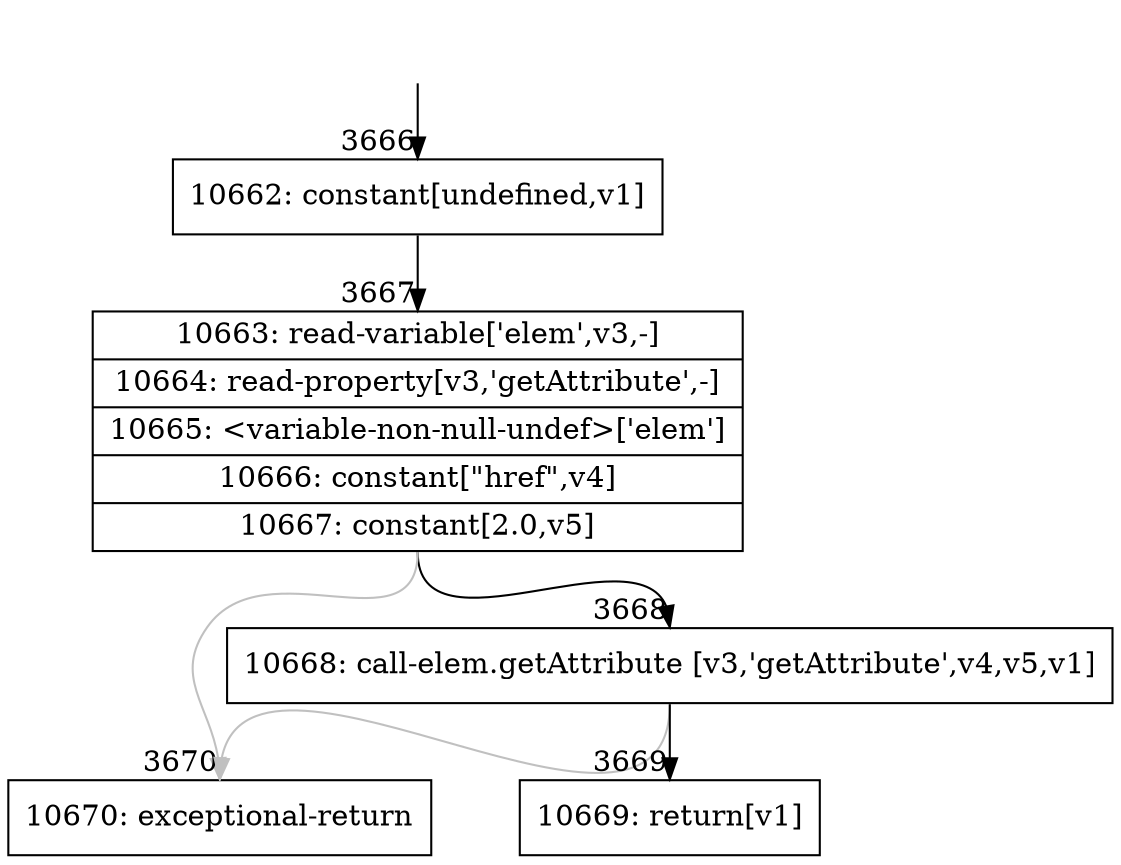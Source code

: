 digraph {
rankdir="TD"
BB_entry239[shape=none,label=""];
BB_entry239 -> BB3666 [tailport=s, headport=n, headlabel="    3666"]
BB3666 [shape=record label="{10662: constant[undefined,v1]}" ] 
BB3666 -> BB3667 [tailport=s, headport=n, headlabel="      3667"]
BB3667 [shape=record label="{10663: read-variable['elem',v3,-]|10664: read-property[v3,'getAttribute',-]|10665: \<variable-non-null-undef\>['elem']|10666: constant[\"href\",v4]|10667: constant[2.0,v5]}" ] 
BB3667 -> BB3668 [tailport=s, headport=n, headlabel="      3668"]
BB3667 -> BB3670 [tailport=s, headport=n, color=gray, headlabel="      3670"]
BB3668 [shape=record label="{10668: call-elem.getAttribute [v3,'getAttribute',v4,v5,v1]}" ] 
BB3668 -> BB3669 [tailport=s, headport=n, headlabel="      3669"]
BB3668 -> BB3670 [tailport=s, headport=n, color=gray]
BB3669 [shape=record label="{10669: return[v1]}" ] 
BB3670 [shape=record label="{10670: exceptional-return}" ] 
//#$~ 4090
}
